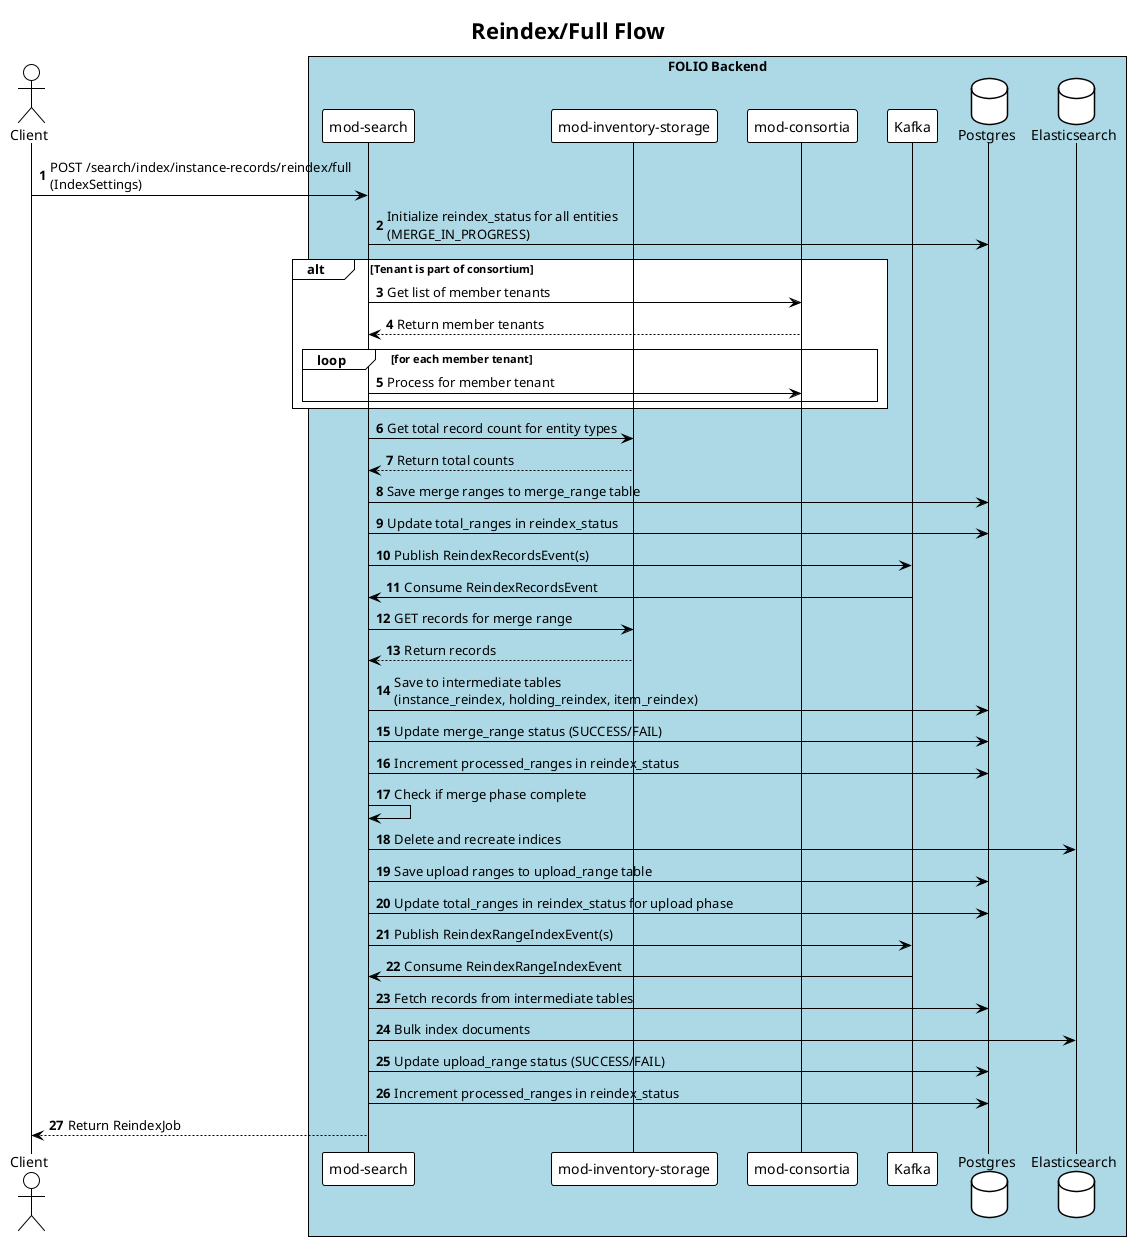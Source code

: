 @startuml
!theme plain
title Reindex/Full Flow

actor "Client" as client
box "FOLIO Backend" #LightBlue
participant "mod-search" as modSearch
participant "mod-inventory-storage" as inventoryStorage
participant "mod-consortia" as modConsortia
participant "Kafka" as kafka
database "Postgres" as postgres
database "Elasticsearch" as elasticsearch
end box

autonumber

' Initial API request reception
client -> modSearch: POST /search/index/instance-records/reindex/full\n(IndexSettings)

' Status initialization
modSearch -> postgres: Initialize reindex_status for all entities\n(MERGE_IN_PROGRESS)

' Consortium handling (conditional)
alt Tenant is part of consortium
  modSearch -> modConsortia: Get list of member tenants
  modConsortia --> modSearch: Return member tenants
  loop for each member tenant
    modSearch -> modConsortia: Process for member tenant
  end
end

' Get record count from storage
modSearch -> inventoryStorage: Get total record count for entity types
inventoryStorage --> modSearch: Return total counts

' Create merge ranges
modSearch -> postgres: Save merge ranges to merge_range table

' Update total merge ranges count
modSearch -> postgres: Update total_ranges in reindex_status

' Publish events for merge ranges
modSearch -> kafka: Publish ReindexRecordsEvent(s)

' Asynchronous processing of merge phase
kafka -> modSearch: Consume ReindexRecordsEvent

' Fetch records from storage for merge
modSearch -> inventoryStorage: GET records for merge range
inventoryStorage --> modSearch: Return records

' Store records in intermediate tables
modSearch -> postgres: Save to intermediate tables\n(instance_reindex, holding_reindex, item_reindex)

' Update merge range status
modSearch -> postgres: Update merge_range status (SUCCESS/FAIL)

' Update processed merge count
modSearch -> postgres: Increment processed_ranges in reindex_status

' Transition to upload phase (once merge is complete)
modSearch -> modSearch: Check if merge phase complete

' Recreate Elasticsearch indices
modSearch -> elasticsearch: Delete and recreate indices

' Create upload ranges from intermediate tables
modSearch -> postgres: Save upload ranges to upload_range table

' Update total upload ranges count
modSearch -> postgres: Update total_ranges in reindex_status for upload phase

' Publish events for upload ranges
modSearch -> kafka: Publish ReindexRangeIndexEvent(s)

' Asynchronous processing of upload phase
kafka -> modSearch: Consume ReindexRangeIndexEvent

' Fetch records from intermediate tables
modSearch -> postgres: Fetch records from intermediate tables

' Index to Elasticsearch
modSearch -> elasticsearch: Bulk index documents

' Update upload range status
modSearch -> postgres: Update upload_range status (SUCCESS/FAIL)

' Update processed upload count
modSearch -> postgres: Increment processed_ranges in reindex_status

' Final response to client
client <-- modSearch: Return ReindexJob

@enduml
